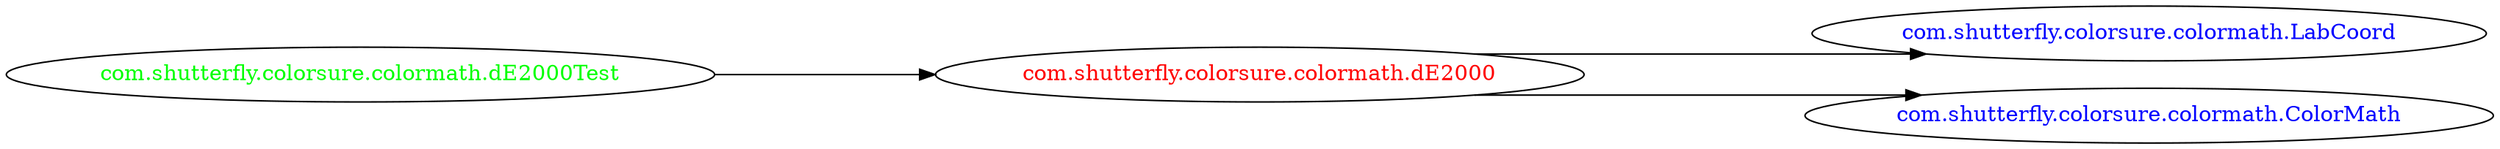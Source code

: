 digraph dependencyGraph {
 concentrate=true;
 ranksep="2.0";
 rankdir="LR"; 
 splines="ortho";
"com.shutterfly.colorsure.colormath.dE2000" [fontcolor="red"];
"com.shutterfly.colorsure.colormath.LabCoord" [ fontcolor="blue" ];
"com.shutterfly.colorsure.colormath.dE2000"->"com.shutterfly.colorsure.colormath.LabCoord";
"com.shutterfly.colorsure.colormath.ColorMath" [ fontcolor="blue" ];
"com.shutterfly.colorsure.colormath.dE2000"->"com.shutterfly.colorsure.colormath.ColorMath";
"com.shutterfly.colorsure.colormath.dE2000Test" [ fontcolor="green" ];
"com.shutterfly.colorsure.colormath.dE2000Test"->"com.shutterfly.colorsure.colormath.dE2000";
}
